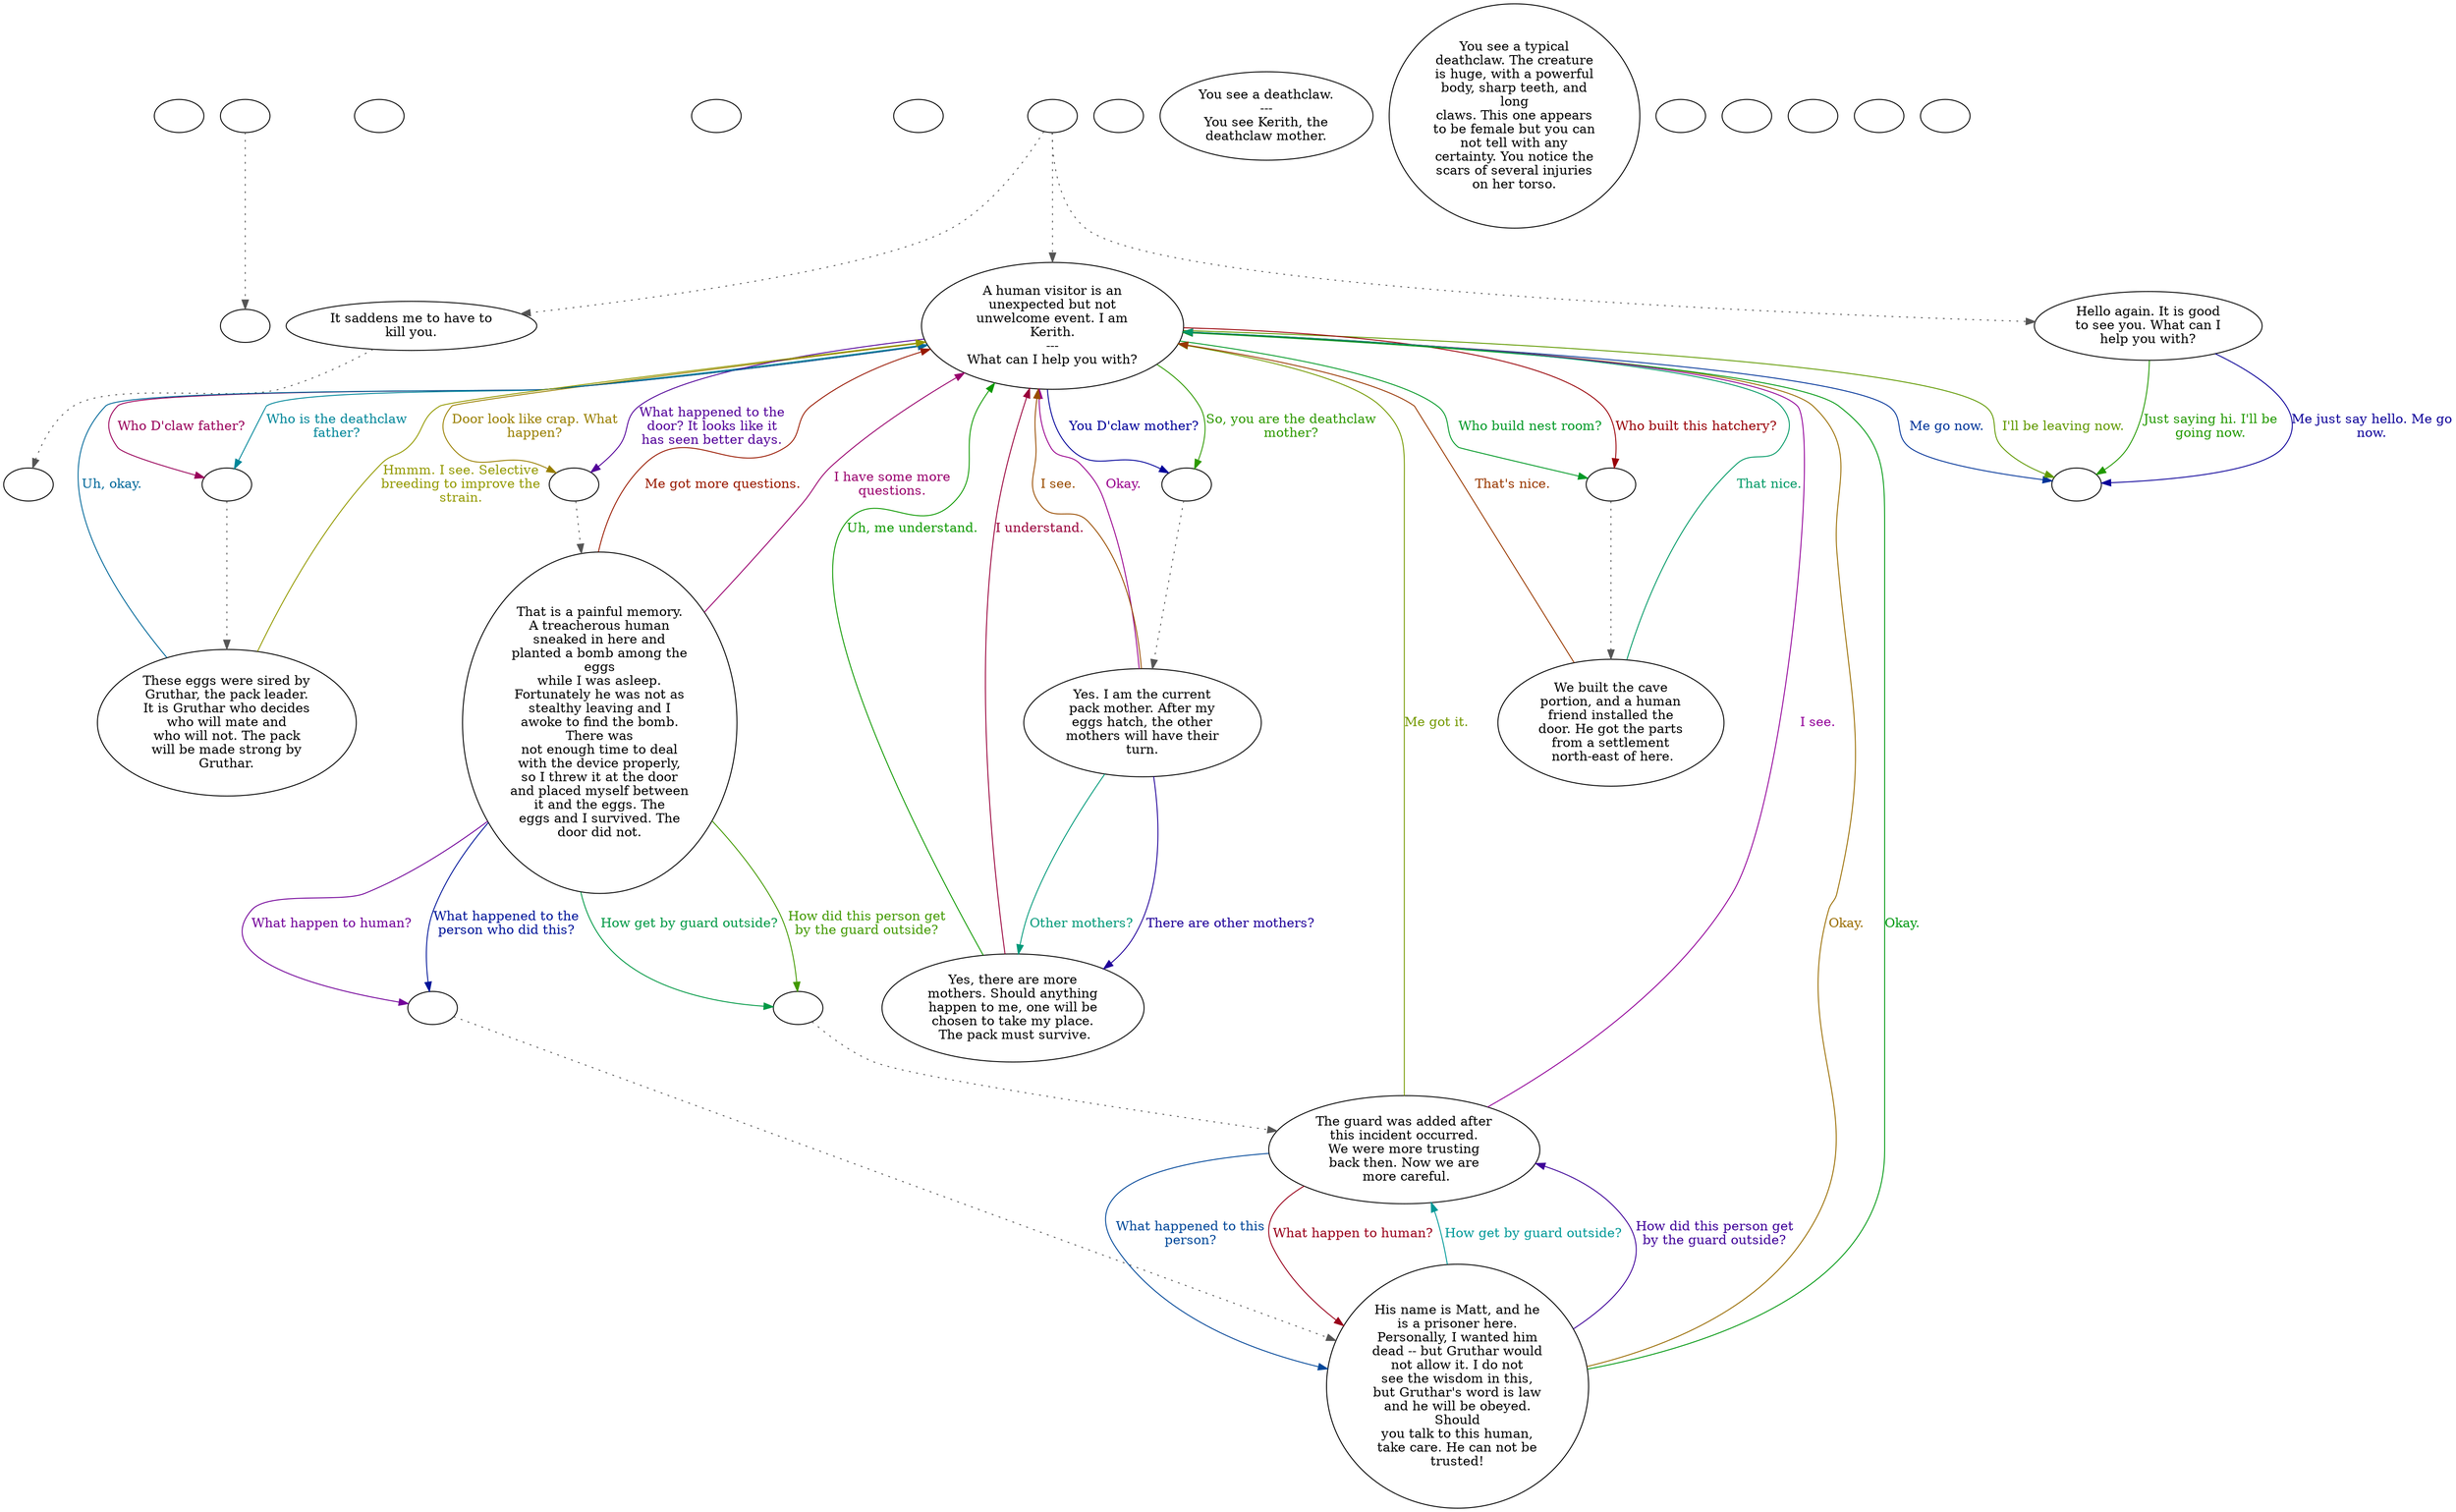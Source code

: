 digraph ockerith {
  "checkPartyMembersNearDoor" [style=filled       fillcolor="#FFFFFF"       color="#000000"]
  "checkPartyMembersNearDoor" [label=""]
  "old_pickup_p_proc" [style=filled       fillcolor="#FFFFFF"       color="#000000"]
  "old_pickup_p_proc" [label=""]
  "pickup_p_proc" [style=filled       fillcolor="#FFFFFF"       color="#000000"]
  "pickup_p_proc" -> "old_pickup_p_proc" [style=dotted color="#555555"]
  "pickup_p_proc" [label=""]
  "getTimeBit" [style=filled       fillcolor="#FFFFFF"       color="#000000"]
  "getTimeBit" [label=""]
  "start" [style=filled       fillcolor="#FFFFFF"       color="#000000"]
  "start" [label=""]
  "critter_p_proc" [style=filled       fillcolor="#FFFFFF"       color="#000000"]
  "critter_p_proc" [label=""]
  "talk_p_proc" [style=filled       fillcolor="#FFFFFF"       color="#000000"]
  "talk_p_proc" -> "Node010" [style=dotted color="#555555"]
  "talk_p_proc" -> "Node001" [style=dotted color="#555555"]
  "talk_p_proc" -> "Node009" [style=dotted color="#555555"]
  "talk_p_proc" [label=""]
  "destroy_p_proc" [style=filled       fillcolor="#FFFFFF"       color="#000000"]
  "destroy_p_proc" [label=""]
  "look_at_p_proc" [style=filled       fillcolor="#FFFFFF"       color="#000000"]
  "look_at_p_proc" [label="You see a deathclaw.\n---\nYou see Kerith, the\ndeathclaw mother."]
  "description_p_proc" [style=filled       fillcolor="#FFFFFF"       color="#000000"]
  "description_p_proc" [label="You see a typical\ndeathclaw. The creature\nis huge, with a powerful\nbody, sharp teeth, and\nlong\nclaws. This one appears\nto be female but you can\nnot tell with any\ncertainty. You notice the\nscars of several injuries\non her torso."]
  "use_skill_on_p_proc" [style=filled       fillcolor="#FFFFFF"       color="#000000"]
  "use_skill_on_p_proc" [label=""]
  "damage_p_proc" [style=filled       fillcolor="#FFFFFF"       color="#000000"]
  "damage_p_proc" [label=""]
  "map_enter_p_proc" [style=filled       fillcolor="#FFFFFF"       color="#000000"]
  "map_enter_p_proc" [label=""]
  "push_p_proc" [style=filled       fillcolor="#FFFFFF"       color="#000000"]
  "push_p_proc" [label=""]
  "timed_event_p_proc" [style=filled       fillcolor="#FFFFFF"       color="#000000"]
  "timed_event_p_proc" [label=""]
  "Node998" [style=filled       fillcolor="#FFFFFF"       color="#000000"]
  "Node998" [label=""]
  "Node999" [style=filled       fillcolor="#FFFFFF"       color="#000000"]
  "Node999" [label=""]
  "Node001" [style=filled       fillcolor="#FFFFFF"       color="#000000"]
  "Node001" [label="A human visitor is an\nunexpected but not\nunwelcome event. I am\nKerith.\n---\nWhat can I help you with?"]
  "Node001" -> "Node002a" [label="You D'claw mother?" color="#000099" fontcolor="#000099"]
  "Node001" -> "Node002a" [label="So, you are the deathclaw\nmother?" color="#2D9900" fontcolor="#2D9900"]
  "Node001" -> "Node004a" [label="Who D'claw father?" color="#99005A" fontcolor="#99005A"]
  "Node001" -> "Node004a" [label="Who is the deathclaw\nfather?" color="#008699" fontcolor="#008699"]
  "Node001" -> "Node005a" [label="Door look like crap. What\nhappen?" color="#997F00" fontcolor="#997F00"]
  "Node001" -> "Node005a" [label="What happened to the\ndoor? It looks like it\nhas seen better days." color="#520099" fontcolor="#520099"]
  "Node001" -> "Node008a" [label="Who build nest room?" color="#009926" fontcolor="#009926"]
  "Node001" -> "Node008a" [label="Who built this hatchery?" color="#990007" fontcolor="#990007"]
  "Node001" -> "Node999" [label="Me go now." color="#003499" fontcolor="#003499"]
  "Node001" -> "Node999" [label="I'll be leaving now." color="#609900" fontcolor="#609900"]
  "Node002" [style=filled       fillcolor="#FFFFFF"       color="#000000"]
  "Node002" [label="Yes. I am the current\npack mother. After my\neggs hatch, the other\nmothers will have their\nturn."]
  "Node002" -> "Node001" [label="Okay." color="#99008D" fontcolor="#99008D"]
  "Node002" -> "Node003" [label="Other mothers?" color="#009979" fontcolor="#009979"]
  "Node002" -> "Node001" [label="I see." color="#994C00" fontcolor="#994C00"]
  "Node002" -> "Node003" [label="There are other mothers?" color="#1F0099" fontcolor="#1F0099"]
  "Node003" [style=filled       fillcolor="#FFFFFF"       color="#000000"]
  "Node003" [label="Yes, there are more\nmothers. Should anything\nhappen to me, one will be\nchosen to take my place.\n The pack must survive."]
  "Node003" -> "Node001" [label="Uh, me understand." color="#0D9900" fontcolor="#0D9900"]
  "Node003" -> "Node001" [label="I understand." color="#99003A" fontcolor="#99003A"]
  "Node004" [style=filled       fillcolor="#FFFFFF"       color="#000000"]
  "Node004" [label="These eggs were sired by\nGruthar, the pack leader.\nIt is Gruthar who decides\nwho will mate and\nwho will not. The pack\nwill be made strong by\nGruthar."]
  "Node004" -> "Node001" [label="Uh, okay." color="#006799" fontcolor="#006799"]
  "Node004" -> "Node001" [label="Hmmm. I see. Selective\nbreeding to improve the\nstrain." color="#939900" fontcolor="#939900"]
  "Node005" [style=filled       fillcolor="#FFFFFF"       color="#000000"]
  "Node005" [label="That is a painful memory.\nA treacherous human\nsneaked in here and\nplanted a bomb among the\neggs\nwhile I was asleep.\nFortunately he was not as\nstealthy leaving and I\nawoke to find the bomb.\nThere was\nnot enough time to deal\nwith the device properly,\nso I threw it at the door\nand placed myself between\nit and the eggs. The\neggs and I survived. The\ndoor did not."]
  "Node005" -> "Node006a" [label="What happen to human?" color="#720099" fontcolor="#720099"]
  "Node005" -> "Node007a" [label="How get by guard outside?" color="#009945" fontcolor="#009945"]
  "Node005" -> "Node001" [label="Me got more questions." color="#991900" fontcolor="#991900"]
  "Node005" -> "Node006a" [label="What happened to the\nperson who did this?" color="#001499" fontcolor="#001499"]
  "Node005" -> "Node007a" [label="How did this person get\nby the guard outside?" color="#419900" fontcolor="#419900"]
  "Node005" -> "Node001" [label="I have some more\nquestions." color="#99006D" fontcolor="#99006D"]
  "Node006" [style=filled       fillcolor="#FFFFFF"       color="#000000"]
  "Node006" [label="His name is Matt, and he\nis a prisoner here.\nPersonally, I wanted him\ndead -- but Gruthar would\nnot allow it. I do not\nsee the wisdom in this,\nbut Gruthar's word is law\nand he will be obeyed.\nShould\nyou talk to this human,\ntake care. He can not be\ntrusted!"]
  "Node006" -> "Node007" [label="How get by guard outside?" color="#009998" fontcolor="#009998"]
  "Node006" -> "Node001" [label="Okay." color="#996C00" fontcolor="#996C00"]
  "Node006" -> "Node007" [label="How did this person get\nby the guard outside?" color="#3F0099" fontcolor="#3F0099"]
  "Node006" -> "Node001" [label="Okay." color="#009912" fontcolor="#009912"]
  "Node007" [style=filled       fillcolor="#FFFFFF"       color="#000000"]
  "Node007" [label="The guard was added after\nthis incident occurred.\nWe were more trusting\nback then. Now we are\n more careful."]
  "Node007" -> "Node006" [label="What happen to human?" color="#99001A" fontcolor="#99001A"]
  "Node007" -> "Node006" [label="What happened to this\nperson?" color="#004799" fontcolor="#004799"]
  "Node007" -> "Node001" [label="Me got it." color="#749900" fontcolor="#749900"]
  "Node007" -> "Node001" [label="I see." color="#920099" fontcolor="#920099"]
  "Node008" [style=filled       fillcolor="#FFFFFF"       color="#000000"]
  "Node008" [label="We built the cave\nportion, and a human\nfriend installed the\ndoor. He got the parts\nfrom a settlement\n north-east of here."]
  "Node008" -> "Node001" [label="That nice." color="#009965" fontcolor="#009965"]
  "Node008" -> "Node001" [label="That's nice." color="#993800" fontcolor="#993800"]
  "Node009" [style=filled       fillcolor="#FFFFFF"       color="#000000"]
  "Node009" [label="Hello again. It is good\nto see you. What can I\nhelp you with?"]
  "Node009" -> "Node999" [label="Me just say hello. Me go\nnow." color="#0C0099" fontcolor="#0C0099"]
  "Node009" -> "Node999" [label="Just saying hi. I'll be\ngoing now." color="#219900" fontcolor="#219900"]
  "Node010" [style=filled       fillcolor="#FFFFFF"       color="#000000"]
  "Node010" -> "Node998" [style=dotted color="#555555"]
  "Node010" [label="It saddens me to have to\nkill you."]
  "Node002a" [style=filled       fillcolor="#FFFFFF"       color="#000000"]
  "Node002a" -> "Node002" [style=dotted color="#555555"]
  "Node002a" [label=""]
  "Node004a" [style=filled       fillcolor="#FFFFFF"       color="#000000"]
  "Node004a" -> "Node004" [style=dotted color="#555555"]
  "Node004a" [label=""]
  "Node005a" [style=filled       fillcolor="#FFFFFF"       color="#000000"]
  "Node005a" -> "Node005" [style=dotted color="#555555"]
  "Node005a" [label=""]
  "Node008a" [style=filled       fillcolor="#FFFFFF"       color="#000000"]
  "Node008a" -> "Node008" [style=dotted color="#555555"]
  "Node008a" [label=""]
  "Node006a" [style=filled       fillcolor="#FFFFFF"       color="#000000"]
  "Node006a" -> "Node006" [style=dotted color="#555555"]
  "Node006a" [label=""]
  "Node007a" [style=filled       fillcolor="#FFFFFF"       color="#000000"]
  "Node007a" -> "Node007" [style=dotted color="#555555"]
  "Node007a" [label=""]
}